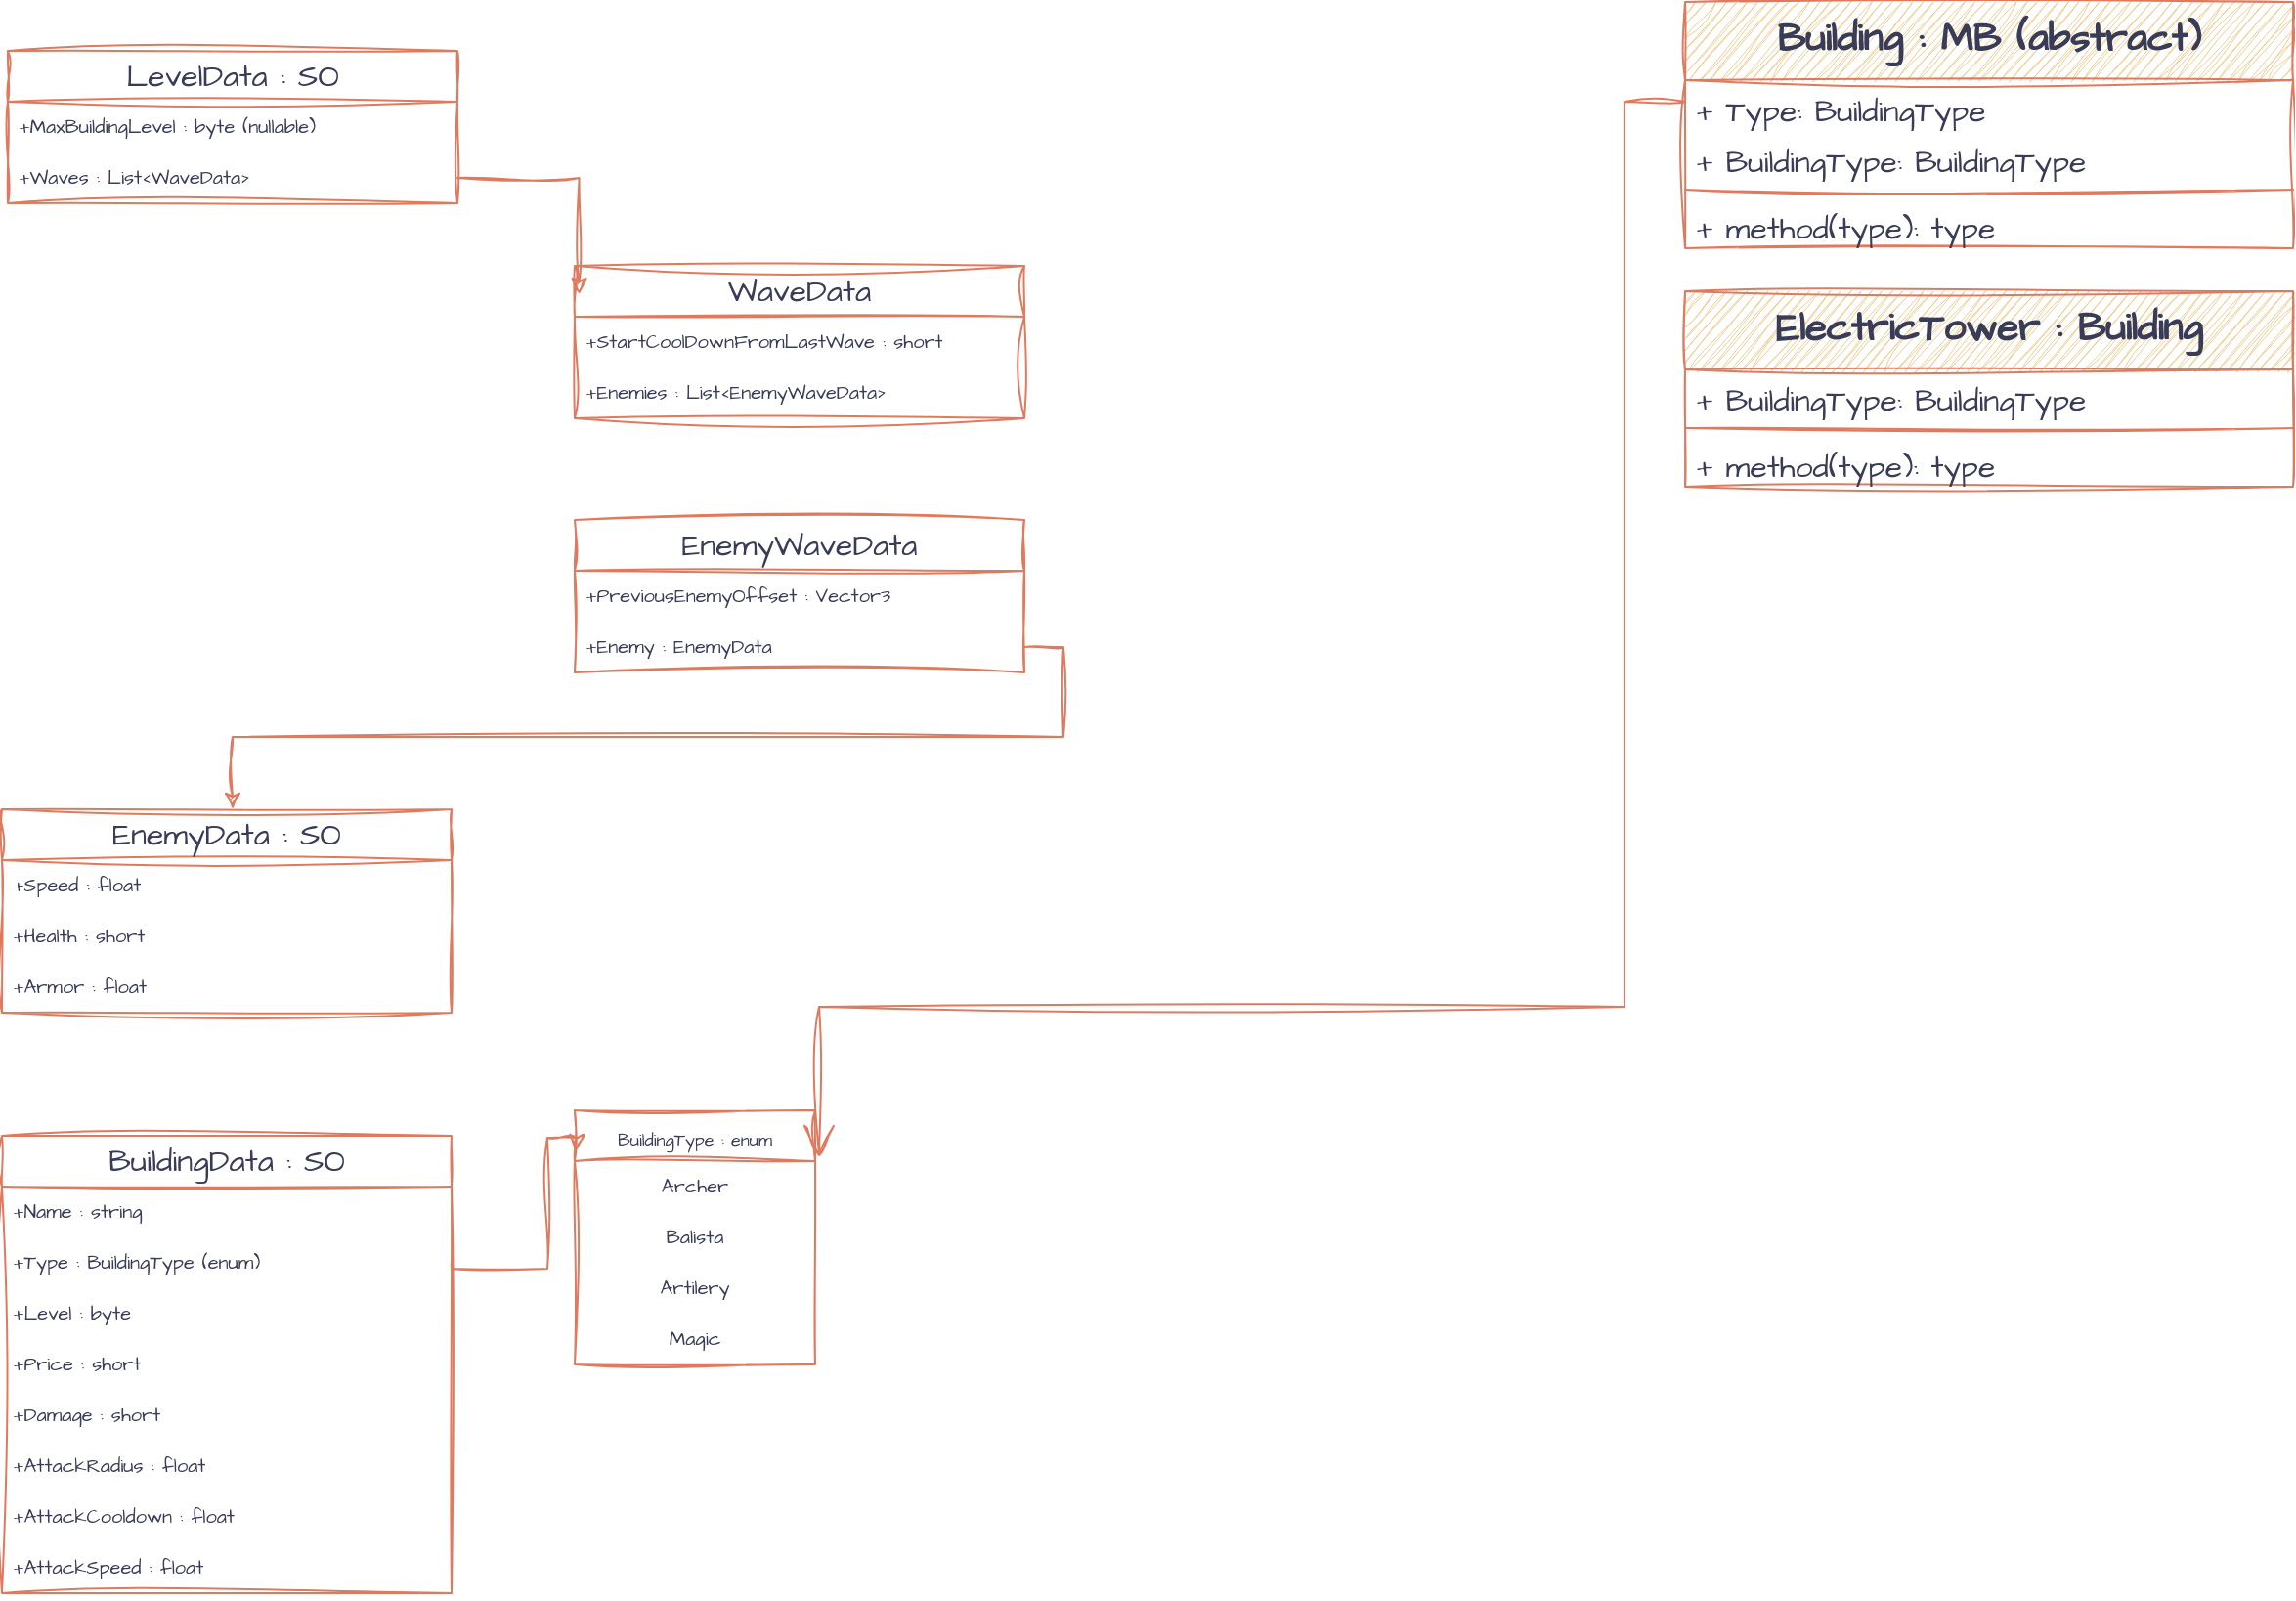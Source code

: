<mxfile version="21.7.2" type="github">
  <diagram id="R2lEEEUBdFMjLlhIrx00" name="Page-1">
    <mxGraphModel dx="1572" dy="756" grid="0" gridSize="10" guides="1" tooltips="1" connect="1" arrows="1" fold="1" page="1" pageScale="1" pageWidth="850" pageHeight="1100" math="0" shadow="0" extFonts="Permanent Marker^https://fonts.googleapis.com/css?family=Permanent+Marker">
      <root>
        <mxCell id="0" />
        <mxCell id="1" parent="0" />
        <mxCell id="o8G2fhGUsHrwVTccI_8I-12" value="&lt;font style=&quot;font-size: 16px;&quot;&gt;LevelData : SO&lt;/font&gt;" style="swimlane;fontStyle=0;childLayout=stackLayout;horizontal=1;startSize=26;fillColor=none;horizontalStack=0;resizeParent=1;resizeParentMax=0;resizeLast=0;collapsible=1;marginBottom=0;whiteSpace=wrap;html=1;sketch=1;hachureGap=4;jiggle=2;curveFitting=1;fontFamily=Architects Daughter;fontSource=https%3A%2F%2Ffonts.googleapis.com%2Fcss%3Ffamily%3DArchitects%2BDaughter;fontSize=16;labelBackgroundColor=none;strokeColor=#E07A5F;fontColor=#393C56;" parent="1" vertex="1">
          <mxGeometry x="50" y="70" width="230" height="78" as="geometry" />
        </mxCell>
        <mxCell id="o8G2fhGUsHrwVTccI_8I-13" value="+MaxBuildingLevel : byte (nullable)" style="text;strokeColor=none;fillColor=none;align=left;verticalAlign=top;spacingLeft=4;spacingRight=4;overflow=hidden;rotatable=0;points=[[0,0.5],[1,0.5]];portConstraint=eastwest;whiteSpace=wrap;html=1;fontSize=10;fontFamily=Architects Daughter;labelBackgroundColor=none;fontColor=#393C56;sketch=1;curveFitting=1;jiggle=2;" parent="o8G2fhGUsHrwVTccI_8I-12" vertex="1">
          <mxGeometry y="26" width="230" height="26" as="geometry" />
        </mxCell>
        <mxCell id="o8G2fhGUsHrwVTccI_8I-14" value="+Waves : List&amp;lt;WaveData&amp;gt;" style="text;strokeColor=none;fillColor=none;align=left;verticalAlign=top;spacingLeft=4;spacingRight=4;overflow=hidden;rotatable=0;points=[[0,0.5],[1,0.5]];portConstraint=eastwest;whiteSpace=wrap;html=1;fontSize=10;fontFamily=Architects Daughter;labelBackgroundColor=none;fontColor=#393C56;sketch=1;curveFitting=1;jiggle=2;" parent="o8G2fhGUsHrwVTccI_8I-12" vertex="1">
          <mxGeometry y="52" width="230" height="26" as="geometry" />
        </mxCell>
        <mxCell id="o8G2fhGUsHrwVTccI_8I-16" style="edgeStyle=orthogonalEdgeStyle;rounded=0;sketch=1;hachureGap=4;jiggle=2;curveFitting=1;orthogonalLoop=1;jettySize=auto;html=1;entryX=0.01;entryY=0.187;entryDx=0;entryDy=0;fontFamily=Architects Daughter;fontSource=https%3A%2F%2Ffonts.googleapis.com%2Fcss%3Ffamily%3DArchitects%2BDaughter;fontSize=16;entryPerimeter=0;labelBackgroundColor=none;strokeColor=#E07A5F;fontColor=default;" parent="1" source="o8G2fhGUsHrwVTccI_8I-14" target="o8G2fhGUsHrwVTccI_8I-22" edge="1">
          <mxGeometry relative="1" as="geometry">
            <mxPoint x="480.0" y="105" as="targetPoint" />
          </mxGeometry>
        </mxCell>
        <mxCell id="o8G2fhGUsHrwVTccI_8I-22" value="WaveData" style="swimlane;fontStyle=0;childLayout=stackLayout;horizontal=1;startSize=26;fillColor=none;horizontalStack=0;resizeParent=1;resizeParentMax=0;resizeLast=0;collapsible=1;marginBottom=0;whiteSpace=wrap;html=1;sketch=1;hachureGap=4;jiggle=2;curveFitting=1;fontFamily=Architects Daughter;fontSource=https%3A%2F%2Ffonts.googleapis.com%2Fcss%3Ffamily%3DArchitects%2BDaughter;fontSize=16;labelBackgroundColor=none;strokeColor=#E07A5F;fontColor=#393C56;" parent="1" vertex="1">
          <mxGeometry x="340" y="180" width="230" height="78" as="geometry" />
        </mxCell>
        <mxCell id="o8G2fhGUsHrwVTccI_8I-23" value="+StartCoolDownFromLastWave : short" style="text;strokeColor=none;fillColor=none;align=left;verticalAlign=top;spacingLeft=4;spacingRight=4;overflow=hidden;rotatable=0;points=[[0,0.5],[1,0.5]];portConstraint=eastwest;whiteSpace=wrap;html=1;fontSize=10;fontFamily=Architects Daughter;labelBackgroundColor=none;fontColor=#393C56;sketch=1;curveFitting=1;jiggle=2;" parent="o8G2fhGUsHrwVTccI_8I-22" vertex="1">
          <mxGeometry y="26" width="230" height="26" as="geometry" />
        </mxCell>
        <mxCell id="o8G2fhGUsHrwVTccI_8I-24" value="+Enemies : List&amp;lt;EnemyWaveData&amp;gt;" style="text;strokeColor=none;fillColor=none;align=left;verticalAlign=top;spacingLeft=4;spacingRight=4;overflow=hidden;rotatable=0;points=[[0,0.5],[1,0.5]];portConstraint=eastwest;whiteSpace=wrap;html=1;fontSize=10;fontFamily=Architects Daughter;labelBackgroundColor=none;fontColor=#393C56;sketch=1;curveFitting=1;jiggle=2;" parent="o8G2fhGUsHrwVTccI_8I-22" vertex="1">
          <mxGeometry y="52" width="230" height="26" as="geometry" />
        </mxCell>
        <mxCell id="o8G2fhGUsHrwVTccI_8I-27" value="EnemyData : SO" style="swimlane;fontStyle=0;childLayout=stackLayout;horizontal=1;startSize=26;fillColor=none;horizontalStack=0;resizeParent=1;resizeParentMax=0;resizeLast=0;collapsible=1;marginBottom=0;whiteSpace=wrap;html=1;sketch=1;hachureGap=4;jiggle=2;curveFitting=1;fontFamily=Architects Daughter;fontSource=https%3A%2F%2Ffonts.googleapis.com%2Fcss%3Ffamily%3DArchitects%2BDaughter;fontSize=16;labelBackgroundColor=none;strokeColor=#E07A5F;fontColor=#393C56;" parent="1" vertex="1">
          <mxGeometry x="47" y="458" width="230" height="104" as="geometry" />
        </mxCell>
        <mxCell id="o8G2fhGUsHrwVTccI_8I-28" value="+Speed : float" style="text;strokeColor=none;fillColor=none;align=left;verticalAlign=top;spacingLeft=4;spacingRight=4;overflow=hidden;rotatable=0;points=[[0,0.5],[1,0.5]];portConstraint=eastwest;whiteSpace=wrap;html=1;fontSize=10;fontFamily=Architects Daughter;labelBackgroundColor=none;fontColor=#393C56;sketch=1;curveFitting=1;jiggle=2;" parent="o8G2fhGUsHrwVTccI_8I-27" vertex="1">
          <mxGeometry y="26" width="230" height="26" as="geometry" />
        </mxCell>
        <mxCell id="o8G2fhGUsHrwVTccI_8I-29" value="+Health : short" style="text;strokeColor=none;fillColor=none;align=left;verticalAlign=top;spacingLeft=4;spacingRight=4;overflow=hidden;rotatable=0;points=[[0,0.5],[1,0.5]];portConstraint=eastwest;whiteSpace=wrap;html=1;fontSize=10;fontFamily=Architects Daughter;labelBackgroundColor=none;fontColor=#393C56;sketch=1;curveFitting=1;jiggle=2;" parent="o8G2fhGUsHrwVTccI_8I-27" vertex="1">
          <mxGeometry y="52" width="230" height="26" as="geometry" />
        </mxCell>
        <mxCell id="U2Sg24MLAsKOgwwXVquy-18" value="+Armor : float" style="text;strokeColor=none;fillColor=none;align=left;verticalAlign=top;spacingLeft=4;spacingRight=4;overflow=hidden;rotatable=0;points=[[0,0.5],[1,0.5]];portConstraint=eastwest;whiteSpace=wrap;html=1;fontSize=10;fontFamily=Architects Daughter;labelBackgroundColor=none;fontColor=#393C56;sketch=1;curveFitting=1;jiggle=2;" parent="o8G2fhGUsHrwVTccI_8I-27" vertex="1">
          <mxGeometry y="78" width="230" height="26" as="geometry" />
        </mxCell>
        <mxCell id="o8G2fhGUsHrwVTccI_8I-30" style="edgeStyle=orthogonalEdgeStyle;rounded=0;sketch=1;hachureGap=4;jiggle=2;curveFitting=1;orthogonalLoop=1;jettySize=auto;html=1;exitX=1;exitY=0.5;exitDx=0;exitDy=0;fontFamily=Architects Daughter;fontSource=https%3A%2F%2Ffonts.googleapis.com%2Fcss%3Ffamily%3DArchitects%2BDaughter;fontSize=16;entryX=0.522;entryY=-0.023;entryDx=0;entryDy=0;entryPerimeter=0;labelBackgroundColor=none;strokeColor=none;fontColor=default;" parent="1" source="o8G2fhGUsHrwVTccI_8I-24" target="o8G2fhGUsHrwVTccI_8I-31" edge="1">
          <mxGeometry relative="1" as="geometry" />
        </mxCell>
        <mxCell id="o8G2fhGUsHrwVTccI_8I-31" value="EnemyWaveData" style="swimlane;fontStyle=0;childLayout=stackLayout;horizontal=1;startSize=26;fillColor=none;horizontalStack=0;resizeParent=1;resizeParentMax=0;resizeLast=0;collapsible=1;marginBottom=0;whiteSpace=wrap;html=1;sketch=1;hachureGap=4;jiggle=2;curveFitting=1;fontFamily=Architects Daughter;fontSource=https%3A%2F%2Ffonts.googleapis.com%2Fcss%3Ffamily%3DArchitects%2BDaughter;fontSize=16;labelBackgroundColor=none;strokeColor=#E07A5F;fontColor=#393C56;" parent="1" vertex="1">
          <mxGeometry x="340" y="310" width="230" height="78" as="geometry" />
        </mxCell>
        <mxCell id="o8G2fhGUsHrwVTccI_8I-32" value="+PreviousEnemyOffset : Vector3" style="text;strokeColor=none;fillColor=none;align=left;verticalAlign=top;spacingLeft=4;spacingRight=4;overflow=hidden;rotatable=0;points=[[0,0.5],[1,0.5]];portConstraint=eastwest;whiteSpace=wrap;html=1;fontSize=10;fontFamily=Architects Daughter;labelBackgroundColor=none;fontColor=#393C56;sketch=1;curveFitting=1;jiggle=2;" parent="o8G2fhGUsHrwVTccI_8I-31" vertex="1">
          <mxGeometry y="26" width="230" height="26" as="geometry" />
        </mxCell>
        <mxCell id="o8G2fhGUsHrwVTccI_8I-33" value="+Enemy : EnemyData" style="text;strokeColor=none;fillColor=none;align=left;verticalAlign=top;spacingLeft=4;spacingRight=4;overflow=hidden;rotatable=0;points=[[0,0.5],[1,0.5]];portConstraint=eastwest;whiteSpace=wrap;html=1;fontSize=10;fontFamily=Architects Daughter;labelBackgroundColor=none;fontColor=#393C56;sketch=1;curveFitting=1;jiggle=2;" parent="o8G2fhGUsHrwVTccI_8I-31" vertex="1">
          <mxGeometry y="52" width="230" height="26" as="geometry" />
        </mxCell>
        <mxCell id="o8G2fhGUsHrwVTccI_8I-49" style="edgeStyle=orthogonalEdgeStyle;rounded=0;sketch=1;hachureGap=4;jiggle=2;curveFitting=1;orthogonalLoop=1;jettySize=auto;html=1;exitX=1;exitY=0.5;exitDx=0;exitDy=0;strokeColor=#E07A5F;fontFamily=Architects Daughter;fontSource=https%3A%2F%2Ffonts.googleapis.com%2Fcss%3Ffamily%3DArchitects%2BDaughter;fontSize=16;fontColor=default;fillColor=#F2CC8F;labelBackgroundColor=none;" parent="1" source="o8G2fhGUsHrwVTccI_8I-33" target="o8G2fhGUsHrwVTccI_8I-27" edge="1">
          <mxGeometry relative="1" as="geometry">
            <Array as="points">
              <mxPoint x="590" y="375" />
              <mxPoint x="590" y="421" />
              <mxPoint x="165" y="421" />
            </Array>
          </mxGeometry>
        </mxCell>
        <mxCell id="U2Sg24MLAsKOgwwXVquy-1" value="&lt;font style=&quot;font-size: 16px;&quot;&gt;BuildingData : SO&lt;/font&gt;" style="swimlane;fontStyle=0;childLayout=stackLayout;horizontal=1;startSize=26;fillColor=none;horizontalStack=0;resizeParent=1;resizeParentMax=0;resizeLast=0;collapsible=1;marginBottom=0;whiteSpace=wrap;html=1;sketch=1;hachureGap=4;jiggle=2;curveFitting=1;fontFamily=Architects Daughter;fontSource=https%3A%2F%2Ffonts.googleapis.com%2Fcss%3Ffamily%3DArchitects%2BDaughter;fontSize=16;labelBackgroundColor=none;strokeColor=#E07A5F;fontColor=#393C56;" parent="1" vertex="1">
          <mxGeometry x="47" y="625" width="230" height="234" as="geometry" />
        </mxCell>
        <mxCell id="U2Sg24MLAsKOgwwXVquy-3" value="+Name : string" style="text;strokeColor=none;fillColor=none;align=left;verticalAlign=top;spacingLeft=4;spacingRight=4;overflow=hidden;rotatable=0;points=[[0,0.5],[1,0.5]];portConstraint=eastwest;whiteSpace=wrap;html=1;fontSize=10;fontFamily=Architects Daughter;labelBackgroundColor=none;fontColor=#393C56;sketch=1;curveFitting=1;jiggle=2;" parent="U2Sg24MLAsKOgwwXVquy-1" vertex="1">
          <mxGeometry y="26" width="230" height="26" as="geometry" />
        </mxCell>
        <mxCell id="U2Sg24MLAsKOgwwXVquy-4" value="+Type : BuildingType (enum)" style="text;strokeColor=none;fillColor=none;align=left;verticalAlign=top;spacingLeft=4;spacingRight=4;overflow=hidden;rotatable=0;points=[[0,0.5],[1,0.5]];portConstraint=eastwest;whiteSpace=wrap;html=1;fontSize=10;fontFamily=Architects Daughter;labelBackgroundColor=none;fontColor=#393C56;sketch=1;curveFitting=1;jiggle=2;" parent="U2Sg24MLAsKOgwwXVquy-1" vertex="1">
          <mxGeometry y="52" width="230" height="26" as="geometry" />
        </mxCell>
        <mxCell id="U2Sg24MLAsKOgwwXVquy-13" value="+Level : byte" style="text;strokeColor=none;fillColor=none;align=left;verticalAlign=top;spacingLeft=4;spacingRight=4;overflow=hidden;rotatable=0;points=[[0,0.5],[1,0.5]];portConstraint=eastwest;whiteSpace=wrap;html=1;fontSize=10;fontFamily=Architects Daughter;labelBackgroundColor=none;fontColor=#393C56;sketch=1;curveFitting=1;jiggle=2;" parent="U2Sg24MLAsKOgwwXVquy-1" vertex="1">
          <mxGeometry y="78" width="230" height="26" as="geometry" />
        </mxCell>
        <mxCell id="U2Sg24MLAsKOgwwXVquy-19" value="+Price : short" style="text;strokeColor=none;fillColor=none;align=left;verticalAlign=top;spacingLeft=4;spacingRight=4;overflow=hidden;rotatable=0;points=[[0,0.5],[1,0.5]];portConstraint=eastwest;whiteSpace=wrap;html=1;fontSize=10;fontFamily=Architects Daughter;labelBackgroundColor=none;fontColor=#393C56;sketch=1;curveFitting=1;jiggle=2;" parent="U2Sg24MLAsKOgwwXVquy-1" vertex="1">
          <mxGeometry y="104" width="230" height="26" as="geometry" />
        </mxCell>
        <mxCell id="U2Sg24MLAsKOgwwXVquy-17" value="+Damage : short" style="text;strokeColor=none;fillColor=none;align=left;verticalAlign=top;spacingLeft=4;spacingRight=4;overflow=hidden;rotatable=0;points=[[0,0.5],[1,0.5]];portConstraint=eastwest;whiteSpace=wrap;html=1;fontSize=10;fontFamily=Architects Daughter;labelBackgroundColor=none;fontColor=#393C56;sketch=1;curveFitting=1;jiggle=2;" parent="U2Sg24MLAsKOgwwXVquy-1" vertex="1">
          <mxGeometry y="130" width="230" height="26" as="geometry" />
        </mxCell>
        <mxCell id="U2Sg24MLAsKOgwwXVquy-20" value="+AttackRadius : float" style="text;strokeColor=none;fillColor=none;align=left;verticalAlign=top;spacingLeft=4;spacingRight=4;overflow=hidden;rotatable=0;points=[[0,0.5],[1,0.5]];portConstraint=eastwest;whiteSpace=wrap;html=1;fontSize=10;fontFamily=Architects Daughter;labelBackgroundColor=none;fontColor=#393C56;sketch=1;curveFitting=1;jiggle=2;" parent="U2Sg24MLAsKOgwwXVquy-1" vertex="1">
          <mxGeometry y="156" width="230" height="26" as="geometry" />
        </mxCell>
        <mxCell id="U2Sg24MLAsKOgwwXVquy-21" value="+AttackCooldown&amp;nbsp;: float" style="text;strokeColor=none;fillColor=none;align=left;verticalAlign=top;spacingLeft=4;spacingRight=4;overflow=hidden;rotatable=0;points=[[0,0.5],[1,0.5]];portConstraint=eastwest;whiteSpace=wrap;html=1;fontSize=10;fontFamily=Architects Daughter;labelBackgroundColor=none;fontColor=#393C56;sketch=1;curveFitting=1;jiggle=2;" parent="U2Sg24MLAsKOgwwXVquy-1" vertex="1">
          <mxGeometry y="182" width="230" height="26" as="geometry" />
        </mxCell>
        <mxCell id="U2Sg24MLAsKOgwwXVquy-22" value="+AttackSpeed : float" style="text;strokeColor=none;fillColor=none;align=left;verticalAlign=top;spacingLeft=4;spacingRight=4;overflow=hidden;rotatable=0;points=[[0,0.5],[1,0.5]];portConstraint=eastwest;whiteSpace=wrap;html=1;fontSize=10;fontFamily=Architects Daughter;labelBackgroundColor=none;fontColor=#393C56;sketch=1;curveFitting=1;jiggle=2;" parent="U2Sg24MLAsKOgwwXVquy-1" vertex="1">
          <mxGeometry y="208" width="230" height="26" as="geometry" />
        </mxCell>
        <mxCell id="U2Sg24MLAsKOgwwXVquy-9" value="&lt;font style=&quot;font-size: 9px;&quot;&gt;BuildingType : enum&lt;/font&gt;" style="swimlane;fontStyle=0;childLayout=stackLayout;horizontal=1;startSize=26;fillColor=none;horizontalStack=0;resizeParent=1;resizeParentMax=0;resizeLast=0;collapsible=1;marginBottom=0;whiteSpace=wrap;html=1;sketch=1;hachureGap=4;jiggle=2;curveFitting=1;fontFamily=Architects Daughter;fontSource=https%3A%2F%2Ffonts.googleapis.com%2Fcss%3Ffamily%3DArchitects%2BDaughter;fontSize=16;labelBackgroundColor=none;strokeColor=#E07A5F;fontColor=#393C56;" parent="1" vertex="1">
          <mxGeometry x="340" y="612" width="123" height="130" as="geometry" />
        </mxCell>
        <mxCell id="U2Sg24MLAsKOgwwXVquy-10" value="Archer" style="text;strokeColor=none;fillColor=none;align=center;verticalAlign=top;spacingLeft=4;spacingRight=4;overflow=hidden;rotatable=0;points=[[0,0.5],[1,0.5]];portConstraint=eastwest;whiteSpace=wrap;html=1;fontSize=10;fontFamily=Architects Daughter;labelBackgroundColor=none;fontColor=#393C56;sketch=1;curveFitting=1;jiggle=2;" parent="U2Sg24MLAsKOgwwXVquy-9" vertex="1">
          <mxGeometry y="26" width="123" height="26" as="geometry" />
        </mxCell>
        <mxCell id="U2Sg24MLAsKOgwwXVquy-14" value="Balista" style="text;strokeColor=none;fillColor=none;align=center;verticalAlign=top;spacingLeft=4;spacingRight=4;overflow=hidden;rotatable=0;points=[[0,0.5],[1,0.5]];portConstraint=eastwest;whiteSpace=wrap;html=1;fontSize=10;fontFamily=Architects Daughter;labelBackgroundColor=none;fontColor=#393C56;sketch=1;curveFitting=1;jiggle=2;" parent="U2Sg24MLAsKOgwwXVquy-9" vertex="1">
          <mxGeometry y="52" width="123" height="26" as="geometry" />
        </mxCell>
        <mxCell id="U2Sg24MLAsKOgwwXVquy-15" value="Artilery" style="text;strokeColor=none;fillColor=none;align=center;verticalAlign=top;spacingLeft=4;spacingRight=4;overflow=hidden;rotatable=0;points=[[0,0.5],[1,0.5]];portConstraint=eastwest;whiteSpace=wrap;html=1;fontSize=10;fontFamily=Architects Daughter;labelBackgroundColor=none;fontColor=#393C56;sketch=1;curveFitting=1;jiggle=2;" parent="U2Sg24MLAsKOgwwXVquy-9" vertex="1">
          <mxGeometry y="78" width="123" height="26" as="geometry" />
        </mxCell>
        <mxCell id="U2Sg24MLAsKOgwwXVquy-16" value="Magic" style="text;strokeColor=none;fillColor=none;align=center;verticalAlign=top;spacingLeft=4;spacingRight=4;overflow=hidden;rotatable=0;points=[[0,0.5],[1,0.5]];portConstraint=eastwest;whiteSpace=wrap;html=1;fontSize=10;fontFamily=Architects Daughter;labelBackgroundColor=none;fontColor=#393C56;sketch=1;curveFitting=1;jiggle=2;" parent="U2Sg24MLAsKOgwwXVquy-9" vertex="1">
          <mxGeometry y="104" width="123" height="26" as="geometry" />
        </mxCell>
        <mxCell id="U2Sg24MLAsKOgwwXVquy-12" style="edgeStyle=orthogonalEdgeStyle;rounded=0;sketch=1;hachureGap=4;jiggle=2;curveFitting=1;orthogonalLoop=1;jettySize=auto;html=1;exitX=1;exitY=0.5;exitDx=0;exitDy=0;entryX=0.009;entryY=0.158;entryDx=0;entryDy=0;entryPerimeter=0;fontFamily=Architects Daughter;fontSource=https%3A%2F%2Ffonts.googleapis.com%2Fcss%3Ffamily%3DArchitects%2BDaughter;fontSize=16;fillColor=#F2CC8F;strokeColor=#E07A5F;labelBackgroundColor=none;fontColor=default;" parent="1" source="U2Sg24MLAsKOgwwXVquy-4" target="U2Sg24MLAsKOgwwXVquy-9" edge="1">
          <mxGeometry relative="1" as="geometry">
            <Array as="points">
              <mxPoint x="277" y="693" />
              <mxPoint x="326" y="693" />
              <mxPoint x="326" y="626" />
              <mxPoint x="341" y="626" />
            </Array>
          </mxGeometry>
        </mxCell>
        <mxCell id="pfoFcTRtM2cgHrAYwK6Y-5" value="Building : MB (abstract)" style="swimlane;fontStyle=1;align=center;verticalAlign=top;childLayout=stackLayout;horizontal=1;startSize=40;horizontalStack=0;resizeParent=1;resizeParentMax=0;resizeLast=0;collapsible=1;marginBottom=0;whiteSpace=wrap;html=1;sketch=1;hachureGap=4;jiggle=2;curveFitting=1;strokeColor=#E07A5F;fontFamily=Architects Daughter;fontSource=https%3A%2F%2Ffonts.googleapis.com%2Fcss%3Ffamily%3DArchitects%2BDaughter;fontSize=20;fontColor=#393C56;fillColor=#F2CC8F;" vertex="1" parent="1">
          <mxGeometry x="908" y="45" width="311" height="126" as="geometry" />
        </mxCell>
        <mxCell id="pfoFcTRtM2cgHrAYwK6Y-6" value="+ Type: BuildingType" style="text;strokeColor=none;fillColor=none;align=left;verticalAlign=top;spacingLeft=4;spacingRight=4;overflow=hidden;rotatable=0;points=[[0,0.5],[1,0.5]];portConstraint=eastwest;whiteSpace=wrap;html=1;fontSize=16;fontFamily=Architects Daughter;fontColor=#393C56;" vertex="1" parent="pfoFcTRtM2cgHrAYwK6Y-5">
          <mxGeometry y="40" width="311" height="26" as="geometry" />
        </mxCell>
        <mxCell id="pfoFcTRtM2cgHrAYwK6Y-16" value="+ BuildingType: BuildingType" style="text;strokeColor=none;fillColor=none;align=left;verticalAlign=top;spacingLeft=4;spacingRight=4;overflow=hidden;rotatable=0;points=[[0,0.5],[1,0.5]];portConstraint=eastwest;whiteSpace=wrap;html=1;fontSize=16;fontFamily=Architects Daughter;fontColor=#393C56;" vertex="1" parent="pfoFcTRtM2cgHrAYwK6Y-5">
          <mxGeometry y="66" width="311" height="26" as="geometry" />
        </mxCell>
        <mxCell id="pfoFcTRtM2cgHrAYwK6Y-7" value="" style="line;strokeWidth=1;fillColor=none;align=left;verticalAlign=middle;spacingTop=-1;spacingLeft=3;spacingRight=3;rotatable=0;labelPosition=right;points=[];portConstraint=eastwest;strokeColor=inherit;sketch=1;hachureGap=4;jiggle=2;curveFitting=1;fontFamily=Architects Daughter;fontSource=https%3A%2F%2Ffonts.googleapis.com%2Fcss%3Ffamily%3DArchitects%2BDaughter;fontSize=20;fontColor=#393C56;" vertex="1" parent="pfoFcTRtM2cgHrAYwK6Y-5">
          <mxGeometry y="92" width="311" height="8" as="geometry" />
        </mxCell>
        <mxCell id="pfoFcTRtM2cgHrAYwK6Y-8" value="+ method(type): type" style="text;strokeColor=none;fillColor=none;align=left;verticalAlign=top;spacingLeft=4;spacingRight=4;overflow=hidden;rotatable=0;points=[[0,0.5],[1,0.5]];portConstraint=eastwest;whiteSpace=wrap;html=1;fontSize=16;fontFamily=Architects Daughter;fontColor=#393C56;" vertex="1" parent="pfoFcTRtM2cgHrAYwK6Y-5">
          <mxGeometry y="100" width="311" height="26" as="geometry" />
        </mxCell>
        <mxCell id="pfoFcTRtM2cgHrAYwK6Y-11" style="edgeStyle=orthogonalEdgeStyle;rounded=0;sketch=1;hachureGap=4;jiggle=2;curveFitting=1;orthogonalLoop=1;jettySize=auto;html=1;exitX=0;exitY=0.5;exitDx=0;exitDy=0;entryX=1.016;entryY=0.185;entryDx=0;entryDy=0;entryPerimeter=0;strokeColor=#E07A5F;fontFamily=Architects Daughter;fontSource=https%3A%2F%2Ffonts.googleapis.com%2Fcss%3Ffamily%3DArchitects%2BDaughter;fontSize=16;fontColor=#393C56;endArrow=open;startSize=14;endSize=14;sourcePerimeterSpacing=8;targetPerimeterSpacing=8;fillColor=#F2CC8F;" edge="1" parent="1" source="pfoFcTRtM2cgHrAYwK6Y-6" target="U2Sg24MLAsKOgwwXVquy-9">
          <mxGeometry relative="1" as="geometry">
            <Array as="points">
              <mxPoint x="908" y="96" />
              <mxPoint x="877" y="96" />
              <mxPoint x="877" y="559" />
              <mxPoint x="465" y="559" />
            </Array>
          </mxGeometry>
        </mxCell>
        <mxCell id="pfoFcTRtM2cgHrAYwK6Y-12" value="ElectricTower : Building" style="swimlane;fontStyle=1;align=center;verticalAlign=top;childLayout=stackLayout;horizontal=1;startSize=40;horizontalStack=0;resizeParent=1;resizeParentMax=0;resizeLast=0;collapsible=1;marginBottom=0;whiteSpace=wrap;html=1;sketch=1;hachureGap=4;jiggle=2;curveFitting=1;strokeColor=#E07A5F;fontFamily=Architects Daughter;fontSource=https%3A%2F%2Ffonts.googleapis.com%2Fcss%3Ffamily%3DArchitects%2BDaughter;fontSize=20;fontColor=#393C56;fillColor=#F2CC8F;" vertex="1" parent="1">
          <mxGeometry x="908" y="193" width="311" height="100" as="geometry" />
        </mxCell>
        <mxCell id="pfoFcTRtM2cgHrAYwK6Y-13" value="+ BuildingType: BuildingType" style="text;strokeColor=none;fillColor=none;align=left;verticalAlign=top;spacingLeft=4;spacingRight=4;overflow=hidden;rotatable=0;points=[[0,0.5],[1,0.5]];portConstraint=eastwest;whiteSpace=wrap;html=1;fontSize=16;fontFamily=Architects Daughter;fontColor=#393C56;" vertex="1" parent="pfoFcTRtM2cgHrAYwK6Y-12">
          <mxGeometry y="40" width="311" height="26" as="geometry" />
        </mxCell>
        <mxCell id="pfoFcTRtM2cgHrAYwK6Y-14" value="" style="line;strokeWidth=1;fillColor=none;align=left;verticalAlign=middle;spacingTop=-1;spacingLeft=3;spacingRight=3;rotatable=0;labelPosition=right;points=[];portConstraint=eastwest;strokeColor=inherit;sketch=1;hachureGap=4;jiggle=2;curveFitting=1;fontFamily=Architects Daughter;fontSource=https%3A%2F%2Ffonts.googleapis.com%2Fcss%3Ffamily%3DArchitects%2BDaughter;fontSize=20;fontColor=#393C56;" vertex="1" parent="pfoFcTRtM2cgHrAYwK6Y-12">
          <mxGeometry y="66" width="311" height="8" as="geometry" />
        </mxCell>
        <mxCell id="pfoFcTRtM2cgHrAYwK6Y-15" value="+ method(type): type" style="text;strokeColor=none;fillColor=none;align=left;verticalAlign=top;spacingLeft=4;spacingRight=4;overflow=hidden;rotatable=0;points=[[0,0.5],[1,0.5]];portConstraint=eastwest;whiteSpace=wrap;html=1;fontSize=16;fontFamily=Architects Daughter;fontColor=#393C56;" vertex="1" parent="pfoFcTRtM2cgHrAYwK6Y-12">
          <mxGeometry y="74" width="311" height="26" as="geometry" />
        </mxCell>
      </root>
    </mxGraphModel>
  </diagram>
</mxfile>
